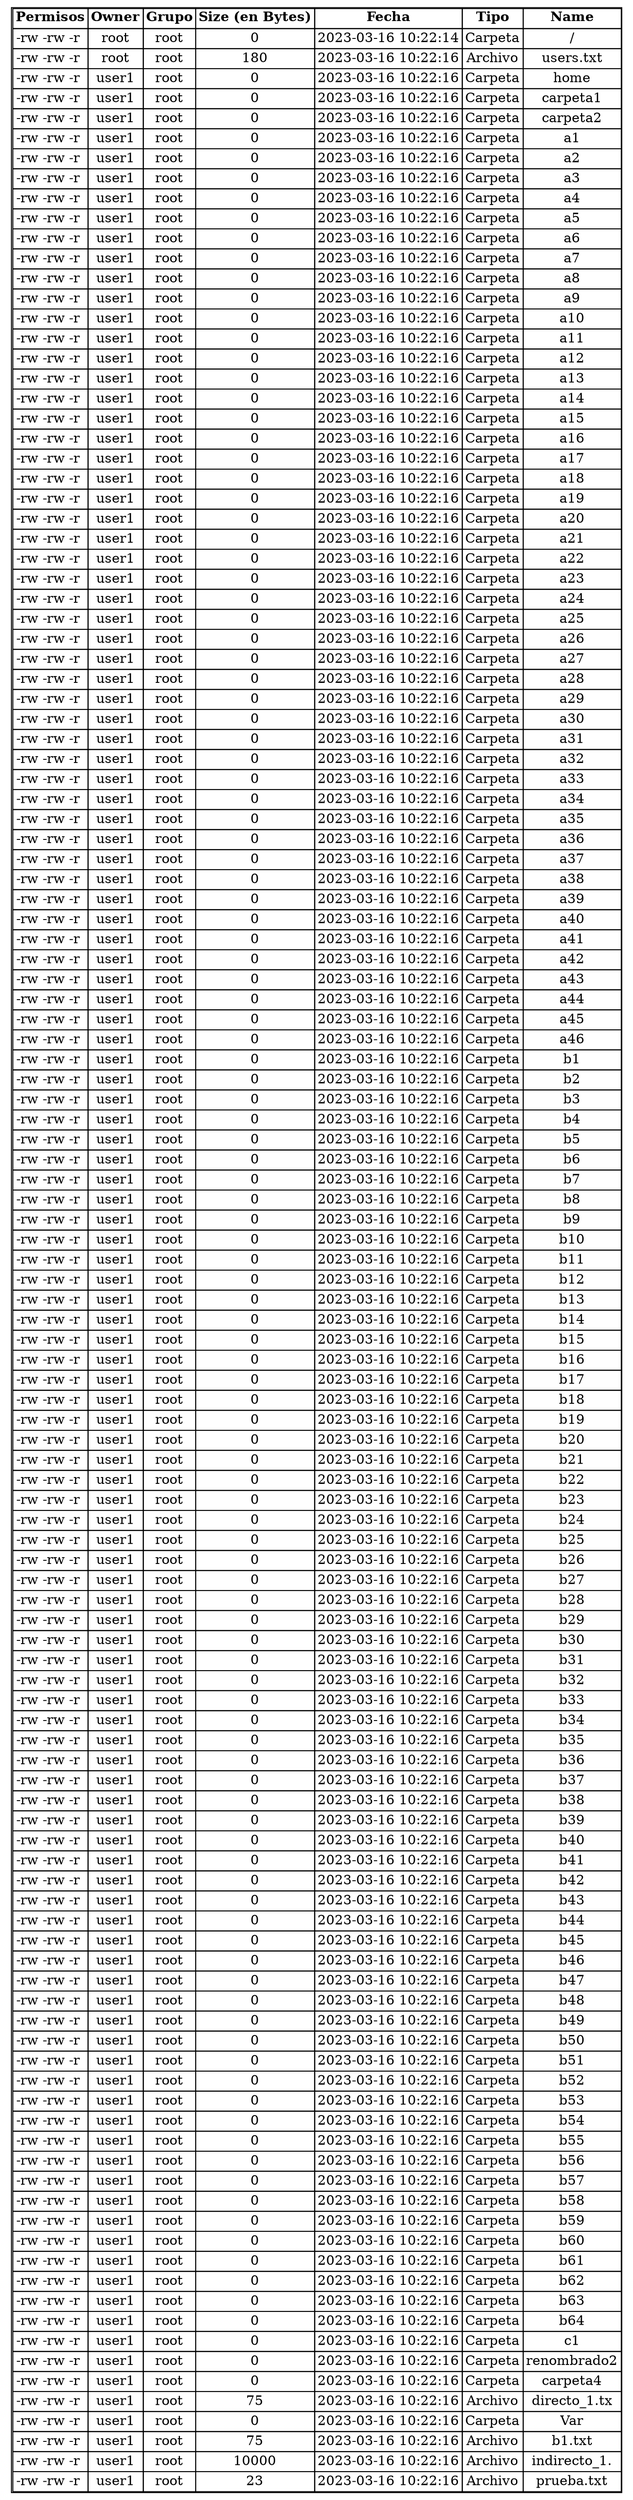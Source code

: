 digraph G {
node[shape=none]
start[label=<<table CELLSPACING="0">
<tr>
<td><b>Permisos</b></td>
<td><b>Owner</b></td>
<td><b>Grupo</b></td>
<td><b>Size (en Bytes)</b></td>
<td><b>Fecha</b></td>
<td><b>Tipo</b></td>
<td><b>Name</b></td>
</tr>
<tr>
<td>-rw -rw -r </td>
<td>root</td>
<td>root</td>
<td>0</td>
<td>2023-03-16 10:22:14</td>
<td>Carpeta</td>
<td>/</td>
</tr>
<tr>
<td>-rw -rw -r </td>
<td>root</td>
<td>root</td>
<td>180</td>
<td>2023-03-16 10:22:16</td>
<td>Archivo</td>
<td>users.txt</td>
</tr><tr>
<td>-rw -rw -r </td>
<td>user1</td>
<td>root</td>
<td>0</td>
<td>2023-03-16 10:22:16</td>
<td>Carpeta</td>
<td>home</td>
</tr>
<tr>
<td>-rw -rw -r </td>
<td>user1</td>
<td>root</td>
<td>0</td>
<td>2023-03-16 10:22:16</td>
<td>Carpeta</td>
<td>carpeta1</td>
</tr>
<tr>
<td>-rw -rw -r </td>
<td>user1</td>
<td>root</td>
<td>0</td>
<td>2023-03-16 10:22:16</td>
<td>Carpeta</td>
<td>carpeta2</td>
</tr>
<tr>
<td>-rw -rw -r </td>
<td>user1</td>
<td>root</td>
<td>0</td>
<td>2023-03-16 10:22:16</td>
<td>Carpeta</td>
<td>a1</td>
</tr>
<tr>
<td>-rw -rw -r </td>
<td>user1</td>
<td>root</td>
<td>0</td>
<td>2023-03-16 10:22:16</td>
<td>Carpeta</td>
<td>a2</td>
</tr>
<tr>
<td>-rw -rw -r </td>
<td>user1</td>
<td>root</td>
<td>0</td>
<td>2023-03-16 10:22:16</td>
<td>Carpeta</td>
<td>a3</td>
</tr>
<tr>
<td>-rw -rw -r </td>
<td>user1</td>
<td>root</td>
<td>0</td>
<td>2023-03-16 10:22:16</td>
<td>Carpeta</td>
<td>a4</td>
</tr>
<tr>
<td>-rw -rw -r </td>
<td>user1</td>
<td>root</td>
<td>0</td>
<td>2023-03-16 10:22:16</td>
<td>Carpeta</td>
<td>a5</td>
</tr>
<tr>
<td>-rw -rw -r </td>
<td>user1</td>
<td>root</td>
<td>0</td>
<td>2023-03-16 10:22:16</td>
<td>Carpeta</td>
<td>a6</td>
</tr>
<tr>
<td>-rw -rw -r </td>
<td>user1</td>
<td>root</td>
<td>0</td>
<td>2023-03-16 10:22:16</td>
<td>Carpeta</td>
<td>a7</td>
</tr>
<tr>
<td>-rw -rw -r </td>
<td>user1</td>
<td>root</td>
<td>0</td>
<td>2023-03-16 10:22:16</td>
<td>Carpeta</td>
<td>a8</td>
</tr>
<tr>
<td>-rw -rw -r </td>
<td>user1</td>
<td>root</td>
<td>0</td>
<td>2023-03-16 10:22:16</td>
<td>Carpeta</td>
<td>a9</td>
</tr>
<tr>
<td>-rw -rw -r </td>
<td>user1</td>
<td>root</td>
<td>0</td>
<td>2023-03-16 10:22:16</td>
<td>Carpeta</td>
<td>a10</td>
</tr>
<tr>
<td>-rw -rw -r </td>
<td>user1</td>
<td>root</td>
<td>0</td>
<td>2023-03-16 10:22:16</td>
<td>Carpeta</td>
<td>a11</td>
</tr>
<tr>
<td>-rw -rw -r </td>
<td>user1</td>
<td>root</td>
<td>0</td>
<td>2023-03-16 10:22:16</td>
<td>Carpeta</td>
<td>a12</td>
</tr>
<tr>
<td>-rw -rw -r </td>
<td>user1</td>
<td>root</td>
<td>0</td>
<td>2023-03-16 10:22:16</td>
<td>Carpeta</td>
<td>a13</td>
</tr>
<tr>
<td>-rw -rw -r </td>
<td>user1</td>
<td>root</td>
<td>0</td>
<td>2023-03-16 10:22:16</td>
<td>Carpeta</td>
<td>a14</td>
</tr>
<tr>
<td>-rw -rw -r </td>
<td>user1</td>
<td>root</td>
<td>0</td>
<td>2023-03-16 10:22:16</td>
<td>Carpeta</td>
<td>a15</td>
</tr>
<tr>
<td>-rw -rw -r </td>
<td>user1</td>
<td>root</td>
<td>0</td>
<td>2023-03-16 10:22:16</td>
<td>Carpeta</td>
<td>a16</td>
</tr>
<tr>
<td>-rw -rw -r </td>
<td>user1</td>
<td>root</td>
<td>0</td>
<td>2023-03-16 10:22:16</td>
<td>Carpeta</td>
<td>a17</td>
</tr>
<tr>
<td>-rw -rw -r </td>
<td>user1</td>
<td>root</td>
<td>0</td>
<td>2023-03-16 10:22:16</td>
<td>Carpeta</td>
<td>a18</td>
</tr>
<tr>
<td>-rw -rw -r </td>
<td>user1</td>
<td>root</td>
<td>0</td>
<td>2023-03-16 10:22:16</td>
<td>Carpeta</td>
<td>a19</td>
</tr>
<tr>
<td>-rw -rw -r </td>
<td>user1</td>
<td>root</td>
<td>0</td>
<td>2023-03-16 10:22:16</td>
<td>Carpeta</td>
<td>a20</td>
</tr>
<tr>
<td>-rw -rw -r </td>
<td>user1</td>
<td>root</td>
<td>0</td>
<td>2023-03-16 10:22:16</td>
<td>Carpeta</td>
<td>a21</td>
</tr>
<tr>
<td>-rw -rw -r </td>
<td>user1</td>
<td>root</td>
<td>0</td>
<td>2023-03-16 10:22:16</td>
<td>Carpeta</td>
<td>a22</td>
</tr>
<tr>
<td>-rw -rw -r </td>
<td>user1</td>
<td>root</td>
<td>0</td>
<td>2023-03-16 10:22:16</td>
<td>Carpeta</td>
<td>a23</td>
</tr>
<tr>
<td>-rw -rw -r </td>
<td>user1</td>
<td>root</td>
<td>0</td>
<td>2023-03-16 10:22:16</td>
<td>Carpeta</td>
<td>a24</td>
</tr>
<tr>
<td>-rw -rw -r </td>
<td>user1</td>
<td>root</td>
<td>0</td>
<td>2023-03-16 10:22:16</td>
<td>Carpeta</td>
<td>a25</td>
</tr>
<tr>
<td>-rw -rw -r </td>
<td>user1</td>
<td>root</td>
<td>0</td>
<td>2023-03-16 10:22:16</td>
<td>Carpeta</td>
<td>a26</td>
</tr>
<tr>
<td>-rw -rw -r </td>
<td>user1</td>
<td>root</td>
<td>0</td>
<td>2023-03-16 10:22:16</td>
<td>Carpeta</td>
<td>a27</td>
</tr>
<tr>
<td>-rw -rw -r </td>
<td>user1</td>
<td>root</td>
<td>0</td>
<td>2023-03-16 10:22:16</td>
<td>Carpeta</td>
<td>a28</td>
</tr>
<tr>
<td>-rw -rw -r </td>
<td>user1</td>
<td>root</td>
<td>0</td>
<td>2023-03-16 10:22:16</td>
<td>Carpeta</td>
<td>a29</td>
</tr>
<tr>
<td>-rw -rw -r </td>
<td>user1</td>
<td>root</td>
<td>0</td>
<td>2023-03-16 10:22:16</td>
<td>Carpeta</td>
<td>a30</td>
</tr>
<tr>
<td>-rw -rw -r </td>
<td>user1</td>
<td>root</td>
<td>0</td>
<td>2023-03-16 10:22:16</td>
<td>Carpeta</td>
<td>a31</td>
</tr>
<tr>
<td>-rw -rw -r </td>
<td>user1</td>
<td>root</td>
<td>0</td>
<td>2023-03-16 10:22:16</td>
<td>Carpeta</td>
<td>a32</td>
</tr>
<tr>
<td>-rw -rw -r </td>
<td>user1</td>
<td>root</td>
<td>0</td>
<td>2023-03-16 10:22:16</td>
<td>Carpeta</td>
<td>a33</td>
</tr>
<tr>
<td>-rw -rw -r </td>
<td>user1</td>
<td>root</td>
<td>0</td>
<td>2023-03-16 10:22:16</td>
<td>Carpeta</td>
<td>a34</td>
</tr>
<tr>
<td>-rw -rw -r </td>
<td>user1</td>
<td>root</td>
<td>0</td>
<td>2023-03-16 10:22:16</td>
<td>Carpeta</td>
<td>a35</td>
</tr>
<tr>
<td>-rw -rw -r </td>
<td>user1</td>
<td>root</td>
<td>0</td>
<td>2023-03-16 10:22:16</td>
<td>Carpeta</td>
<td>a36</td>
</tr>
<tr>
<td>-rw -rw -r </td>
<td>user1</td>
<td>root</td>
<td>0</td>
<td>2023-03-16 10:22:16</td>
<td>Carpeta</td>
<td>a37</td>
</tr>
<tr>
<td>-rw -rw -r </td>
<td>user1</td>
<td>root</td>
<td>0</td>
<td>2023-03-16 10:22:16</td>
<td>Carpeta</td>
<td>a38</td>
</tr>
<tr>
<td>-rw -rw -r </td>
<td>user1</td>
<td>root</td>
<td>0</td>
<td>2023-03-16 10:22:16</td>
<td>Carpeta</td>
<td>a39</td>
</tr>
<tr>
<td>-rw -rw -r </td>
<td>user1</td>
<td>root</td>
<td>0</td>
<td>2023-03-16 10:22:16</td>
<td>Carpeta</td>
<td>a40</td>
</tr>
<tr>
<td>-rw -rw -r </td>
<td>user1</td>
<td>root</td>
<td>0</td>
<td>2023-03-16 10:22:16</td>
<td>Carpeta</td>
<td>a41</td>
</tr>
<tr>
<td>-rw -rw -r </td>
<td>user1</td>
<td>root</td>
<td>0</td>
<td>2023-03-16 10:22:16</td>
<td>Carpeta</td>
<td>a42</td>
</tr>
<tr>
<td>-rw -rw -r </td>
<td>user1</td>
<td>root</td>
<td>0</td>
<td>2023-03-16 10:22:16</td>
<td>Carpeta</td>
<td>a43</td>
</tr>
<tr>
<td>-rw -rw -r </td>
<td>user1</td>
<td>root</td>
<td>0</td>
<td>2023-03-16 10:22:16</td>
<td>Carpeta</td>
<td>a44</td>
</tr>
<tr>
<td>-rw -rw -r </td>
<td>user1</td>
<td>root</td>
<td>0</td>
<td>2023-03-16 10:22:16</td>
<td>Carpeta</td>
<td>a45</td>
</tr>
<tr>
<td>-rw -rw -r </td>
<td>user1</td>
<td>root</td>
<td>0</td>
<td>2023-03-16 10:22:16</td>
<td>Carpeta</td>
<td>a46</td>
</tr>
<tr>
<td>-rw -rw -r </td>
<td>user1</td>
<td>root</td>
<td>0</td>
<td>2023-03-16 10:22:16</td>
<td>Carpeta</td>
<td>b1</td>
</tr>
<tr>
<td>-rw -rw -r </td>
<td>user1</td>
<td>root</td>
<td>0</td>
<td>2023-03-16 10:22:16</td>
<td>Carpeta</td>
<td>b2</td>
</tr>
<tr>
<td>-rw -rw -r </td>
<td>user1</td>
<td>root</td>
<td>0</td>
<td>2023-03-16 10:22:16</td>
<td>Carpeta</td>
<td>b3</td>
</tr>
<tr>
<td>-rw -rw -r </td>
<td>user1</td>
<td>root</td>
<td>0</td>
<td>2023-03-16 10:22:16</td>
<td>Carpeta</td>
<td>b4</td>
</tr>
<tr>
<td>-rw -rw -r </td>
<td>user1</td>
<td>root</td>
<td>0</td>
<td>2023-03-16 10:22:16</td>
<td>Carpeta</td>
<td>b5</td>
</tr>
<tr>
<td>-rw -rw -r </td>
<td>user1</td>
<td>root</td>
<td>0</td>
<td>2023-03-16 10:22:16</td>
<td>Carpeta</td>
<td>b6</td>
</tr>
<tr>
<td>-rw -rw -r </td>
<td>user1</td>
<td>root</td>
<td>0</td>
<td>2023-03-16 10:22:16</td>
<td>Carpeta</td>
<td>b7</td>
</tr>
<tr>
<td>-rw -rw -r </td>
<td>user1</td>
<td>root</td>
<td>0</td>
<td>2023-03-16 10:22:16</td>
<td>Carpeta</td>
<td>b8</td>
</tr>
<tr>
<td>-rw -rw -r </td>
<td>user1</td>
<td>root</td>
<td>0</td>
<td>2023-03-16 10:22:16</td>
<td>Carpeta</td>
<td>b9</td>
</tr>
<tr>
<td>-rw -rw -r </td>
<td>user1</td>
<td>root</td>
<td>0</td>
<td>2023-03-16 10:22:16</td>
<td>Carpeta</td>
<td>b10</td>
</tr>
<tr>
<td>-rw -rw -r </td>
<td>user1</td>
<td>root</td>
<td>0</td>
<td>2023-03-16 10:22:16</td>
<td>Carpeta</td>
<td>b11</td>
</tr>
<tr>
<td>-rw -rw -r </td>
<td>user1</td>
<td>root</td>
<td>0</td>
<td>2023-03-16 10:22:16</td>
<td>Carpeta</td>
<td>b12</td>
</tr>
<tr>
<td>-rw -rw -r </td>
<td>user1</td>
<td>root</td>
<td>0</td>
<td>2023-03-16 10:22:16</td>
<td>Carpeta</td>
<td>b13</td>
</tr>
<tr>
<td>-rw -rw -r </td>
<td>user1</td>
<td>root</td>
<td>0</td>
<td>2023-03-16 10:22:16</td>
<td>Carpeta</td>
<td>b14</td>
</tr>
<tr>
<td>-rw -rw -r </td>
<td>user1</td>
<td>root</td>
<td>0</td>
<td>2023-03-16 10:22:16</td>
<td>Carpeta</td>
<td>b15</td>
</tr>
<tr>
<td>-rw -rw -r </td>
<td>user1</td>
<td>root</td>
<td>0</td>
<td>2023-03-16 10:22:16</td>
<td>Carpeta</td>
<td>b16</td>
</tr>
<tr>
<td>-rw -rw -r </td>
<td>user1</td>
<td>root</td>
<td>0</td>
<td>2023-03-16 10:22:16</td>
<td>Carpeta</td>
<td>b17</td>
</tr>
<tr>
<td>-rw -rw -r </td>
<td>user1</td>
<td>root</td>
<td>0</td>
<td>2023-03-16 10:22:16</td>
<td>Carpeta</td>
<td>b18</td>
</tr>
<tr>
<td>-rw -rw -r </td>
<td>user1</td>
<td>root</td>
<td>0</td>
<td>2023-03-16 10:22:16</td>
<td>Carpeta</td>
<td>b19</td>
</tr>
<tr>
<td>-rw -rw -r </td>
<td>user1</td>
<td>root</td>
<td>0</td>
<td>2023-03-16 10:22:16</td>
<td>Carpeta</td>
<td>b20</td>
</tr>
<tr>
<td>-rw -rw -r </td>
<td>user1</td>
<td>root</td>
<td>0</td>
<td>2023-03-16 10:22:16</td>
<td>Carpeta</td>
<td>b21</td>
</tr>
<tr>
<td>-rw -rw -r </td>
<td>user1</td>
<td>root</td>
<td>0</td>
<td>2023-03-16 10:22:16</td>
<td>Carpeta</td>
<td>b22</td>
</tr>
<tr>
<td>-rw -rw -r </td>
<td>user1</td>
<td>root</td>
<td>0</td>
<td>2023-03-16 10:22:16</td>
<td>Carpeta</td>
<td>b23</td>
</tr>
<tr>
<td>-rw -rw -r </td>
<td>user1</td>
<td>root</td>
<td>0</td>
<td>2023-03-16 10:22:16</td>
<td>Carpeta</td>
<td>b24</td>
</tr>
<tr>
<td>-rw -rw -r </td>
<td>user1</td>
<td>root</td>
<td>0</td>
<td>2023-03-16 10:22:16</td>
<td>Carpeta</td>
<td>b25</td>
</tr>
<tr>
<td>-rw -rw -r </td>
<td>user1</td>
<td>root</td>
<td>0</td>
<td>2023-03-16 10:22:16</td>
<td>Carpeta</td>
<td>b26</td>
</tr>
<tr>
<td>-rw -rw -r </td>
<td>user1</td>
<td>root</td>
<td>0</td>
<td>2023-03-16 10:22:16</td>
<td>Carpeta</td>
<td>b27</td>
</tr>
<tr>
<td>-rw -rw -r </td>
<td>user1</td>
<td>root</td>
<td>0</td>
<td>2023-03-16 10:22:16</td>
<td>Carpeta</td>
<td>b28</td>
</tr>
<tr>
<td>-rw -rw -r </td>
<td>user1</td>
<td>root</td>
<td>0</td>
<td>2023-03-16 10:22:16</td>
<td>Carpeta</td>
<td>b29</td>
</tr>
<tr>
<td>-rw -rw -r </td>
<td>user1</td>
<td>root</td>
<td>0</td>
<td>2023-03-16 10:22:16</td>
<td>Carpeta</td>
<td>b30</td>
</tr>
<tr>
<td>-rw -rw -r </td>
<td>user1</td>
<td>root</td>
<td>0</td>
<td>2023-03-16 10:22:16</td>
<td>Carpeta</td>
<td>b31</td>
</tr>
<tr>
<td>-rw -rw -r </td>
<td>user1</td>
<td>root</td>
<td>0</td>
<td>2023-03-16 10:22:16</td>
<td>Carpeta</td>
<td>b32</td>
</tr>
<tr>
<td>-rw -rw -r </td>
<td>user1</td>
<td>root</td>
<td>0</td>
<td>2023-03-16 10:22:16</td>
<td>Carpeta</td>
<td>b33</td>
</tr>
<tr>
<td>-rw -rw -r </td>
<td>user1</td>
<td>root</td>
<td>0</td>
<td>2023-03-16 10:22:16</td>
<td>Carpeta</td>
<td>b34</td>
</tr>
<tr>
<td>-rw -rw -r </td>
<td>user1</td>
<td>root</td>
<td>0</td>
<td>2023-03-16 10:22:16</td>
<td>Carpeta</td>
<td>b35</td>
</tr>
<tr>
<td>-rw -rw -r </td>
<td>user1</td>
<td>root</td>
<td>0</td>
<td>2023-03-16 10:22:16</td>
<td>Carpeta</td>
<td>b36</td>
</tr>
<tr>
<td>-rw -rw -r </td>
<td>user1</td>
<td>root</td>
<td>0</td>
<td>2023-03-16 10:22:16</td>
<td>Carpeta</td>
<td>b37</td>
</tr>
<tr>
<td>-rw -rw -r </td>
<td>user1</td>
<td>root</td>
<td>0</td>
<td>2023-03-16 10:22:16</td>
<td>Carpeta</td>
<td>b38</td>
</tr>
<tr>
<td>-rw -rw -r </td>
<td>user1</td>
<td>root</td>
<td>0</td>
<td>2023-03-16 10:22:16</td>
<td>Carpeta</td>
<td>b39</td>
</tr>
<tr>
<td>-rw -rw -r </td>
<td>user1</td>
<td>root</td>
<td>0</td>
<td>2023-03-16 10:22:16</td>
<td>Carpeta</td>
<td>b40</td>
</tr>
<tr>
<td>-rw -rw -r </td>
<td>user1</td>
<td>root</td>
<td>0</td>
<td>2023-03-16 10:22:16</td>
<td>Carpeta</td>
<td>b41</td>
</tr>
<tr>
<td>-rw -rw -r </td>
<td>user1</td>
<td>root</td>
<td>0</td>
<td>2023-03-16 10:22:16</td>
<td>Carpeta</td>
<td>b42</td>
</tr>
<tr>
<td>-rw -rw -r </td>
<td>user1</td>
<td>root</td>
<td>0</td>
<td>2023-03-16 10:22:16</td>
<td>Carpeta</td>
<td>b43</td>
</tr>
<tr>
<td>-rw -rw -r </td>
<td>user1</td>
<td>root</td>
<td>0</td>
<td>2023-03-16 10:22:16</td>
<td>Carpeta</td>
<td>b44</td>
</tr>
<tr>
<td>-rw -rw -r </td>
<td>user1</td>
<td>root</td>
<td>0</td>
<td>2023-03-16 10:22:16</td>
<td>Carpeta</td>
<td>b45</td>
</tr>
<tr>
<td>-rw -rw -r </td>
<td>user1</td>
<td>root</td>
<td>0</td>
<td>2023-03-16 10:22:16</td>
<td>Carpeta</td>
<td>b46</td>
</tr>
<tr>
<td>-rw -rw -r </td>
<td>user1</td>
<td>root</td>
<td>0</td>
<td>2023-03-16 10:22:16</td>
<td>Carpeta</td>
<td>b47</td>
</tr>
<tr>
<td>-rw -rw -r </td>
<td>user1</td>
<td>root</td>
<td>0</td>
<td>2023-03-16 10:22:16</td>
<td>Carpeta</td>
<td>b48</td>
</tr>
<tr>
<td>-rw -rw -r </td>
<td>user1</td>
<td>root</td>
<td>0</td>
<td>2023-03-16 10:22:16</td>
<td>Carpeta</td>
<td>b49</td>
</tr>
<tr>
<td>-rw -rw -r </td>
<td>user1</td>
<td>root</td>
<td>0</td>
<td>2023-03-16 10:22:16</td>
<td>Carpeta</td>
<td>b50</td>
</tr>
<tr>
<td>-rw -rw -r </td>
<td>user1</td>
<td>root</td>
<td>0</td>
<td>2023-03-16 10:22:16</td>
<td>Carpeta</td>
<td>b51</td>
</tr>
<tr>
<td>-rw -rw -r </td>
<td>user1</td>
<td>root</td>
<td>0</td>
<td>2023-03-16 10:22:16</td>
<td>Carpeta</td>
<td>b52</td>
</tr>
<tr>
<td>-rw -rw -r </td>
<td>user1</td>
<td>root</td>
<td>0</td>
<td>2023-03-16 10:22:16</td>
<td>Carpeta</td>
<td>b53</td>
</tr>
<tr>
<td>-rw -rw -r </td>
<td>user1</td>
<td>root</td>
<td>0</td>
<td>2023-03-16 10:22:16</td>
<td>Carpeta</td>
<td>b54</td>
</tr>
<tr>
<td>-rw -rw -r </td>
<td>user1</td>
<td>root</td>
<td>0</td>
<td>2023-03-16 10:22:16</td>
<td>Carpeta</td>
<td>b55</td>
</tr>
<tr>
<td>-rw -rw -r </td>
<td>user1</td>
<td>root</td>
<td>0</td>
<td>2023-03-16 10:22:16</td>
<td>Carpeta</td>
<td>b56</td>
</tr>
<tr>
<td>-rw -rw -r </td>
<td>user1</td>
<td>root</td>
<td>0</td>
<td>2023-03-16 10:22:16</td>
<td>Carpeta</td>
<td>b57</td>
</tr>
<tr>
<td>-rw -rw -r </td>
<td>user1</td>
<td>root</td>
<td>0</td>
<td>2023-03-16 10:22:16</td>
<td>Carpeta</td>
<td>b58</td>
</tr>
<tr>
<td>-rw -rw -r </td>
<td>user1</td>
<td>root</td>
<td>0</td>
<td>2023-03-16 10:22:16</td>
<td>Carpeta</td>
<td>b59</td>
</tr>
<tr>
<td>-rw -rw -r </td>
<td>user1</td>
<td>root</td>
<td>0</td>
<td>2023-03-16 10:22:16</td>
<td>Carpeta</td>
<td>b60</td>
</tr>
<tr>
<td>-rw -rw -r </td>
<td>user1</td>
<td>root</td>
<td>0</td>
<td>2023-03-16 10:22:16</td>
<td>Carpeta</td>
<td>b61</td>
</tr>
<tr>
<td>-rw -rw -r </td>
<td>user1</td>
<td>root</td>
<td>0</td>
<td>2023-03-16 10:22:16</td>
<td>Carpeta</td>
<td>b62</td>
</tr>
<tr>
<td>-rw -rw -r </td>
<td>user1</td>
<td>root</td>
<td>0</td>
<td>2023-03-16 10:22:16</td>
<td>Carpeta</td>
<td>b63</td>
</tr>
<tr>
<td>-rw -rw -r </td>
<td>user1</td>
<td>root</td>
<td>0</td>
<td>2023-03-16 10:22:16</td>
<td>Carpeta</td>
<td>b64</td>
</tr>
<tr>
<td>-rw -rw -r </td>
<td>user1</td>
<td>root</td>
<td>0</td>
<td>2023-03-16 10:22:16</td>
<td>Carpeta</td>
<td>c1</td>
</tr>
<tr>
<td>-rw -rw -r </td>
<td>user1</td>
<td>root</td>
<td>0</td>
<td>2023-03-16 10:22:16</td>
<td>Carpeta</td>
<td>renombrado2</td>
</tr>
<tr>
<td>-rw -rw -r </td>
<td>user1</td>
<td>root</td>
<td>0</td>
<td>2023-03-16 10:22:16</td>
<td>Carpeta</td>
<td>carpeta4</td>
</tr>
<tr>
<td>-rw -rw -r </td>
<td>user1</td>
<td>root</td>
<td>75</td>
<td>2023-03-16 10:22:16</td>
<td>Archivo</td>
<td>directo_1.tx</td>
</tr><tr>
<td>-rw -rw -r </td>
<td>user1</td>
<td>root</td>
<td>0</td>
<td>2023-03-16 10:22:16</td>
<td>Carpeta</td>
<td>Var</td>
</tr>
<tr>
<td>-rw -rw -r </td>
<td>user1</td>
<td>root</td>
<td>75</td>
<td>2023-03-16 10:22:16</td>
<td>Archivo</td>
<td>b1.txt</td>
</tr><tr>
<td>-rw -rw -r </td>
<td>user1</td>
<td>root</td>
<td>10000</td>
<td>2023-03-16 10:22:16</td>
<td>Archivo</td>
<td>indirecto_1.</td>
</tr><tr>
<td>-rw -rw -r </td>
<td>user1</td>
<td>root</td>
<td>23</td>
<td>2023-03-16 10:22:16</td>
<td>Archivo</td>
<td>prueba.txt</td>
</tr>"</table>>]}